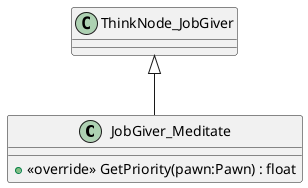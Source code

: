 @startuml
class JobGiver_Meditate {
    + <<override>> GetPriority(pawn:Pawn) : float
}
ThinkNode_JobGiver <|-- JobGiver_Meditate
@enduml
